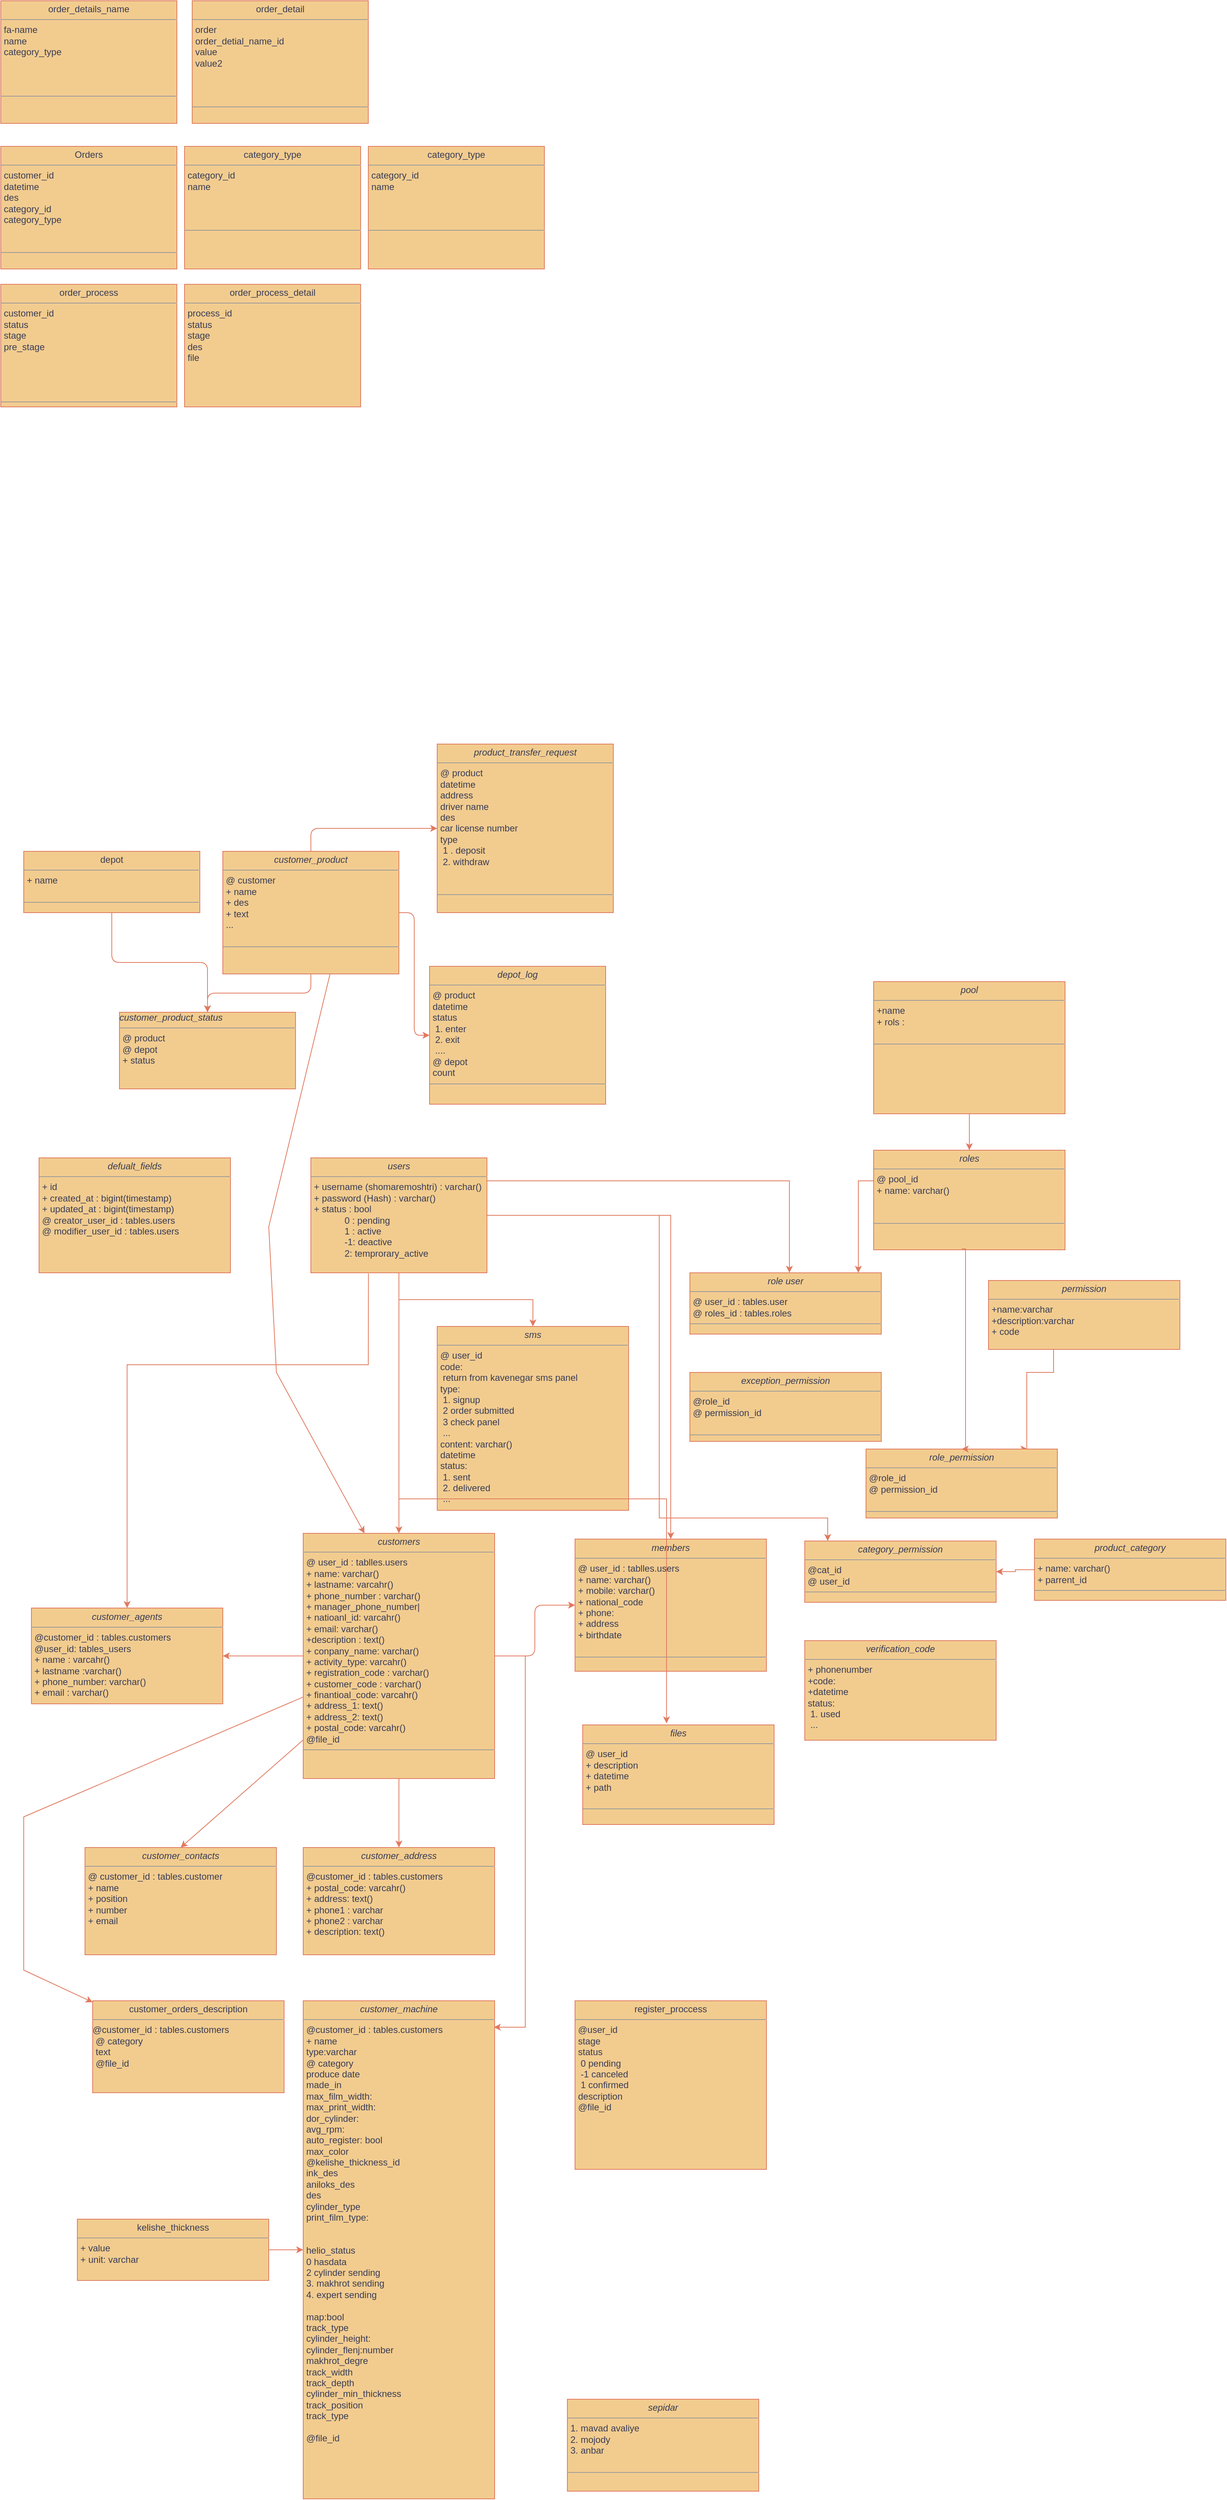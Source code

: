 <mxfile version="20.7.4" type="github">
  <diagram name="Page-1" id="c4acf3e9-155e-7222-9cf6-157b1a14988f">
    <mxGraphModel dx="933" dy="2577" grid="1" gridSize="10" guides="1" tooltips="1" connect="1" arrows="1" fold="1" page="1" pageScale="1" pageWidth="850" pageHeight="1100" math="0" shadow="0">
      <root>
        <mxCell id="0" />
        <mxCell id="1" parent="0" />
        <mxCell id="LeUKjiho_4eoz7yb3Qie-3" value="" style="edgeStyle=orthogonalEdgeStyle;rounded=0;orthogonalLoop=1;jettySize=auto;html=1;labelBackgroundColor=none;strokeColor=#E07A5F;fontColor=default;" parent="1" source="5d2195bd80daf111-18" target="LeUKjiho_4eoz7yb3Qie-2" edge="1">
          <mxGeometry relative="1" as="geometry" />
        </mxCell>
        <mxCell id="LeUKjiho_4eoz7yb3Qie-12" value="" style="edgeStyle=orthogonalEdgeStyle;rounded=0;orthogonalLoop=1;jettySize=auto;html=1;labelBackgroundColor=none;strokeColor=#E07A5F;fontColor=default;" parent="1" source="5d2195bd80daf111-18" target="LeUKjiho_4eoz7yb3Qie-8" edge="1">
          <mxGeometry relative="1" as="geometry" />
        </mxCell>
        <mxCell id="5d2195bd80daf111-18" value="&lt;p style=&quot;margin:0px;margin-top:4px;text-align:center;&quot;&gt;&lt;i&gt;users&lt;/i&gt;&lt;/p&gt;&lt;hr size=&quot;1&quot;&gt;&lt;p style=&quot;margin:0px;margin-left:4px;&quot;&gt;+ username (shomaremoshtri) : varchar()&amp;nbsp;&lt;br&gt;+ password (Hash) : varchar()&lt;/p&gt;&lt;p style=&quot;margin:0px;margin-left:4px;&quot;&gt;+ status : bool&lt;/p&gt;&lt;blockquote style=&quot;margin: 0 0 0 40px; border: none; padding: 0px;&quot;&gt;&lt;p style=&quot;margin:0px;margin-left:4px;&quot;&gt;0 : pending&lt;/p&gt;&lt;p style=&quot;margin:0px;margin-left:4px;&quot;&gt;1 : active&lt;/p&gt;&lt;p style=&quot;margin:0px;margin-left:4px;&quot;&gt;-1: deactive&lt;/p&gt;&lt;p style=&quot;margin:0px;margin-left:4px;&quot;&gt;2: temprorary_active&lt;/p&gt;&lt;/blockquote&gt;&lt;p style=&quot;margin:0px;margin-left:4px;&quot;&gt;&lt;br&gt;&lt;/p&gt;&lt;hr size=&quot;1&quot;&gt;&lt;p style=&quot;margin:0px;margin-left:4px;&quot;&gt;&lt;br&gt;&lt;/p&gt;" style="verticalAlign=top;align=left;overflow=fill;fontSize=12;fontFamily=Helvetica;html=1;rounded=0;shadow=0;comic=0;labelBackgroundColor=none;strokeWidth=1;fillColor=#F2CC8F;strokeColor=#E07A5F;fontColor=#393C56;" parent="1" vertex="1">
          <mxGeometry x="445" y="10" width="230" height="150" as="geometry" />
        </mxCell>
        <mxCell id="LeUKjiho_4eoz7yb3Qie-7" value="" style="edgeStyle=orthogonalEdgeStyle;rounded=0;orthogonalLoop=1;jettySize=auto;html=1;labelBackgroundColor=none;strokeColor=#E07A5F;fontColor=default;" parent="1" source="5d2195bd80daf111-18" target="LeUKjiho_4eoz7yb3Qie-5" edge="1">
          <mxGeometry relative="1" as="geometry">
            <Array as="points">
              <mxPoint x="1070" y="40" />
            </Array>
          </mxGeometry>
        </mxCell>
        <mxCell id="LeUKjiho_4eoz7yb3Qie-2" value="&lt;p style=&quot;margin:0px;margin-top:4px;text-align:center;&quot;&gt;&lt;i&gt;members&lt;/i&gt;&lt;/p&gt;&lt;hr size=&quot;1&quot;&gt;&lt;p style=&quot;margin:0px;margin-left:4px;&quot;&gt;@ user_id : tablles.users&lt;/p&gt;&lt;p style=&quot;margin:0px;margin-left:4px;&quot;&gt;+ name: varchar()&lt;/p&gt;&lt;p style=&quot;margin:0px;margin-left:4px;&quot;&gt;+ mobile: varchar()&lt;/p&gt;&lt;p style=&quot;margin:0px;margin-left:4px;&quot;&gt;+ national_code&lt;/p&gt;&lt;p style=&quot;margin:0px;margin-left:4px;&quot;&gt;+ phone:&lt;/p&gt;&lt;p style=&quot;margin:0px;margin-left:4px;&quot;&gt;+ address&lt;/p&gt;&lt;p style=&quot;margin:0px;margin-left:4px;&quot;&gt;+ birthdate&lt;/p&gt;&lt;p style=&quot;margin:0px;margin-left:4px;&quot;&gt;&lt;br&gt;&lt;/p&gt;&lt;hr size=&quot;1&quot;&gt;&lt;p style=&quot;margin:0px;margin-left:4px;&quot;&gt;&lt;br&gt;&lt;/p&gt;" style="verticalAlign=top;align=left;overflow=fill;fontSize=12;fontFamily=Helvetica;html=1;rounded=0;shadow=0;comic=0;labelBackgroundColor=none;strokeWidth=1;fillColor=#F2CC8F;strokeColor=#E07A5F;fontColor=#393C56;" parent="1" vertex="1">
          <mxGeometry x="790" y="507.5" width="250" height="172.5" as="geometry" />
        </mxCell>
        <mxCell id="LeUKjiho_4eoz7yb3Qie-6" value="" style="edgeStyle=orthogonalEdgeStyle;rounded=0;orthogonalLoop=1;jettySize=auto;html=1;labelBackgroundColor=none;strokeColor=#E07A5F;fontColor=default;" parent="1" source="LeUKjiho_4eoz7yb3Qie-4" target="LeUKjiho_4eoz7yb3Qie-5" edge="1">
          <mxGeometry relative="1" as="geometry">
            <Array as="points">
              <mxPoint x="1160" y="40" />
            </Array>
          </mxGeometry>
        </mxCell>
        <mxCell id="LeUKjiho_4eoz7yb3Qie-4" value="&lt;p style=&quot;margin:0px;margin-top:4px;text-align:center;&quot;&gt;&lt;i&gt;roles&lt;/i&gt;&lt;/p&gt;&lt;hr size=&quot;1&quot;&gt;&lt;p style=&quot;margin:0px;margin-left:4px;&quot;&gt;&lt;span style=&quot;background-color: initial;&quot;&gt;@ pool_id&lt;/span&gt;&lt;/p&gt;&lt;p style=&quot;margin:0px;margin-left:4px;&quot;&gt;&lt;span style=&quot;background-color: initial;&quot;&gt;+ name: varchar()&lt;/span&gt;&lt;/p&gt;&lt;p style=&quot;margin:0px;margin-left:4px;&quot;&gt;&lt;br&gt;&lt;/p&gt;&lt;p style=&quot;margin:0px;margin-left:4px;&quot;&gt;&lt;br&gt;&lt;/p&gt;&lt;hr size=&quot;1&quot;&gt;&lt;p style=&quot;margin:0px;margin-left:4px;&quot;&gt;&lt;br&gt;&lt;/p&gt;" style="verticalAlign=top;align=left;overflow=fill;fontSize=12;fontFamily=Helvetica;html=1;rounded=0;shadow=0;comic=0;labelBackgroundColor=none;strokeWidth=1;fillColor=#F2CC8F;strokeColor=#E07A5F;fontColor=#393C56;" parent="1" vertex="1">
          <mxGeometry x="1180" width="250" height="130" as="geometry" />
        </mxCell>
        <mxCell id="LeUKjiho_4eoz7yb3Qie-5" value="&lt;p style=&quot;margin:0px;margin-top:4px;text-align:center;&quot;&gt;&lt;i&gt;role user&lt;/i&gt;&lt;br&gt;&lt;/p&gt;&lt;hr size=&quot;1&quot;&gt;&lt;p style=&quot;margin:0px;margin-left:4px;&quot;&gt;&lt;span style=&quot;background-color: initial;&quot;&gt;@ user_id : tables.user&lt;/span&gt;&lt;/p&gt;&lt;p style=&quot;margin:0px;margin-left:4px;&quot;&gt;@ roles_id : tables.roles&lt;/p&gt;&lt;hr size=&quot;1&quot;&gt;&lt;p style=&quot;margin:0px;margin-left:4px;&quot;&gt;&lt;br&gt;&lt;/p&gt;" style="verticalAlign=top;align=left;overflow=fill;fontSize=12;fontFamily=Helvetica;html=1;rounded=0;shadow=0;comic=0;labelBackgroundColor=none;strokeWidth=1;fillColor=#F2CC8F;strokeColor=#E07A5F;fontColor=#393C56;" parent="1" vertex="1">
          <mxGeometry x="940" y="160" width="250" height="80" as="geometry" />
        </mxCell>
        <mxCell id="LeUKjiho_4eoz7yb3Qie-16" value="" style="edgeStyle=orthogonalEdgeStyle;rounded=0;orthogonalLoop=1;jettySize=auto;html=1;labelBackgroundColor=none;strokeColor=#E07A5F;fontColor=default;" parent="1" source="LeUKjiho_4eoz7yb3Qie-8" target="LeUKjiho_4eoz7yb3Qie-15" edge="1">
          <mxGeometry relative="1" as="geometry">
            <Array as="points">
              <mxPoint x="550" y="690" />
              <mxPoint x="550" y="690" />
            </Array>
          </mxGeometry>
        </mxCell>
        <mxCell id="KyQKxWbVQ__rG_zM9xuR-38" value="" style="edgeStyle=orthogonalEdgeStyle;orthogonalLoop=1;jettySize=auto;html=1;fontColor=default;labelBackgroundColor=none;strokeColor=#E07A5F;" parent="1" source="LeUKjiho_4eoz7yb3Qie-8" target="LeUKjiho_4eoz7yb3Qie-2" edge="1">
          <mxGeometry relative="1" as="geometry" />
        </mxCell>
        <mxCell id="LeUKjiho_4eoz7yb3Qie-8" value="&lt;p style=&quot;margin:0px;margin-top:4px;text-align:center;&quot;&gt;&lt;i&gt;customers&lt;/i&gt;&lt;/p&gt;&lt;hr size=&quot;1&quot;&gt;&lt;p style=&quot;margin:0px;margin-left:4px;&quot;&gt;@ user_id : tablles.users&lt;/p&gt;&lt;p style=&quot;margin:0px;margin-left:4px;&quot;&gt;+ name: varchar()&lt;/p&gt;&lt;p style=&quot;margin:0px;margin-left:4px;&quot;&gt;+ lastname: varcahr()&lt;/p&gt;&lt;p style=&quot;margin:0px;margin-left:4px;&quot;&gt;+ phone_number : varchar()&lt;/p&gt;&lt;p style=&quot;margin:0px;margin-left:4px;&quot;&gt;+ manager_phone_number|&lt;/p&gt;&lt;p style=&quot;margin:0px;margin-left:4px;&quot;&gt;+ natioanl_id: varcahr()&lt;/p&gt;&lt;p style=&quot;margin:0px;margin-left:4px;&quot;&gt;+ email: varchar()&lt;/p&gt;&lt;p style=&quot;margin:0px;margin-left:4px;&quot;&gt;+description : text()&lt;/p&gt;&lt;p style=&quot;margin:0px;margin-left:4px;&quot;&gt;+ conpany_name: varchar()&lt;/p&gt;&lt;p style=&quot;margin:0px;margin-left:4px;&quot;&gt;+ activity_type: varcahr()&lt;/p&gt;&lt;p style=&quot;margin:0px;margin-left:4px;&quot;&gt;+ registration_code : varchar()&lt;/p&gt;&lt;p style=&quot;margin:0px;margin-left:4px;&quot;&gt;+ customer_code : varchar()&lt;/p&gt;&lt;p style=&quot;margin:0px;margin-left:4px;&quot;&gt;+ finantioal_code: varcahr()&lt;/p&gt;&lt;p style=&quot;margin:0px;margin-left:4px;&quot;&gt;+ address_1: text()&lt;/p&gt;&lt;p style=&quot;margin:0px;margin-left:4px;&quot;&gt;+ address_2: text()&lt;br&gt;&lt;/p&gt;&lt;p style=&quot;margin:0px;margin-left:4px;&quot;&gt;+ postal_code: varcahr()&lt;/p&gt;&lt;p style=&quot;margin:0px;margin-left:4px;&quot;&gt;@file_id&lt;/p&gt;&lt;hr size=&quot;1&quot;&gt;&lt;p style=&quot;margin:0px;margin-left:4px;&quot;&gt;&lt;br&gt;&lt;/p&gt;" style="verticalAlign=top;align=left;overflow=fill;fontSize=12;fontFamily=Helvetica;html=1;rounded=0;shadow=0;comic=0;labelBackgroundColor=none;strokeWidth=1;fillColor=#F2CC8F;strokeColor=#E07A5F;fontColor=#393C56;" parent="1" vertex="1">
          <mxGeometry x="435" y="500" width="250" height="320" as="geometry" />
        </mxCell>
        <mxCell id="LeUKjiho_4eoz7yb3Qie-9" value="&lt;p style=&quot;margin:0px;margin-top:4px;text-align:center;&quot;&gt;&lt;i&gt;defualt_fields&lt;/i&gt;&lt;/p&gt;&lt;hr size=&quot;1&quot;&gt;&lt;p style=&quot;margin:0px;margin-left:4px;&quot;&gt;+ id&lt;/p&gt;&lt;p style=&quot;margin:0px;margin-left:4px;&quot;&gt;+ created_at : bigint(timestamp)&lt;/p&gt;&lt;p style=&quot;margin:0px;margin-left:4px;&quot;&gt;+ updated_at : bigint(timestamp)&lt;br&gt;&lt;/p&gt;&lt;p style=&quot;margin:0px;margin-left:4px;&quot;&gt;@ creator_user_id : tables.users&lt;br&gt;&lt;/p&gt;&lt;p style=&quot;margin:0px;margin-left:4px;&quot;&gt;@ modifier_user_id : tables.users&amp;nbsp;&lt;/p&gt;&lt;p style=&quot;margin:0px;margin-left:4px;&quot;&gt;&lt;br&gt;&lt;/p&gt;" style="verticalAlign=top;align=left;overflow=fill;fontSize=12;fontFamily=Helvetica;html=1;rounded=0;shadow=0;comic=0;labelBackgroundColor=none;strokeWidth=1;fillColor=#F2CC8F;strokeColor=#E07A5F;fontColor=#393C56;" parent="1" vertex="1">
          <mxGeometry x="90" y="10" width="250" height="150" as="geometry" />
        </mxCell>
        <mxCell id="LeUKjiho_4eoz7yb3Qie-11" value="&lt;p style=&quot;margin:0px;margin-top:4px;text-align:center;&quot;&gt;&lt;i&gt;customer_agents&lt;/i&gt;&lt;/p&gt;&lt;hr size=&quot;1&quot;&gt;&lt;p style=&quot;margin:0px;margin-left:4px;&quot;&gt;@customer_id : tables.customers&lt;/p&gt;&lt;p style=&quot;margin:0px;margin-left:4px;&quot;&gt;@user_id: tables_users&lt;/p&gt;&lt;p style=&quot;margin:0px;margin-left:4px;&quot;&gt;+ name : varcahr()&lt;/p&gt;&lt;p style=&quot;margin:0px;margin-left:4px;&quot;&gt;+ lastname :varchar()&lt;/p&gt;&lt;p style=&quot;margin:0px;margin-left:4px;&quot;&gt;+ phone_number: varchar()&lt;/p&gt;&lt;p style=&quot;margin:0px;margin-left:4px;&quot;&gt;+ email : varchar()&lt;/p&gt;&lt;p style=&quot;margin:0px;margin-left:4px;&quot;&gt;&lt;br&gt;&lt;/p&gt;&lt;p style=&quot;margin:0px;margin-left:4px;&quot;&gt;&lt;br&gt;&lt;/p&gt;" style="verticalAlign=top;align=left;overflow=fill;fontSize=12;fontFamily=Helvetica;html=1;rounded=0;shadow=0;comic=0;labelBackgroundColor=none;strokeWidth=1;fillColor=#F2CC8F;strokeColor=#E07A5F;fontColor=#393C56;" parent="1" vertex="1">
          <mxGeometry x="80" y="597.5" width="250" height="125" as="geometry" />
        </mxCell>
        <mxCell id="LeUKjiho_4eoz7yb3Qie-13" value="" style="endArrow=classic;html=1;rounded=0;exitX=0;exitY=0.5;exitDx=0;exitDy=0;entryX=1;entryY=0.5;entryDx=0;entryDy=0;labelBackgroundColor=none;strokeColor=#E07A5F;fontColor=default;" parent="1" source="LeUKjiho_4eoz7yb3Qie-8" target="LeUKjiho_4eoz7yb3Qie-11" edge="1">
          <mxGeometry width="50" height="50" relative="1" as="geometry">
            <mxPoint x="-20" y="340" as="sourcePoint" />
            <mxPoint x="30" y="290" as="targetPoint" />
          </mxGeometry>
        </mxCell>
        <mxCell id="LeUKjiho_4eoz7yb3Qie-14" value="" style="endArrow=classic;html=1;rounded=0;exitX=0.327;exitY=1.006;exitDx=0;exitDy=0;entryX=0.5;entryY=0;entryDx=0;entryDy=0;exitPerimeter=0;labelBackgroundColor=none;strokeColor=#E07A5F;fontColor=default;" parent="1" source="5d2195bd80daf111-18" target="LeUKjiho_4eoz7yb3Qie-11" edge="1">
          <mxGeometry width="50" height="50" relative="1" as="geometry">
            <mxPoint x="220" y="290" as="sourcePoint" />
            <mxPoint x="90" y="290" as="targetPoint" />
            <Array as="points">
              <mxPoint x="520" y="280" />
              <mxPoint x="360" y="280" />
              <mxPoint x="205" y="280" />
            </Array>
          </mxGeometry>
        </mxCell>
        <mxCell id="LeUKjiho_4eoz7yb3Qie-15" value="&lt;p style=&quot;margin:0px;margin-top:4px;text-align:center;&quot;&gt;&lt;i&gt;customer_address&lt;/i&gt;&lt;/p&gt;&lt;hr size=&quot;1&quot;&gt;&lt;p style=&quot;margin:0px;margin-left:4px;&quot;&gt;@customer_id : tables.customers&lt;/p&gt;&lt;p style=&quot;margin:0px;margin-left:4px;&quot;&gt;+ postal_code: varcahr()&lt;/p&gt;&lt;p style=&quot;margin:0px;margin-left:4px;&quot;&gt;+ address: text()&lt;/p&gt;&lt;p style=&quot;margin:0px;margin-left:4px;&quot;&gt;+ phone1 : varchar&lt;/p&gt;&lt;p style=&quot;margin:0px;margin-left:4px;&quot;&gt;+ phone2 : varchar&lt;/p&gt;&lt;p style=&quot;margin:0px;margin-left:4px;&quot;&gt;+ description: text()&lt;/p&gt;&lt;p style=&quot;margin:0px;margin-left:4px;&quot;&gt;&lt;br&gt;&lt;/p&gt;&lt;p style=&quot;margin:0px;margin-left:4px;&quot;&gt;&lt;br&gt;&lt;/p&gt;" style="verticalAlign=top;align=left;overflow=fill;fontSize=12;fontFamily=Helvetica;html=1;rounded=0;shadow=0;comic=0;labelBackgroundColor=none;strokeWidth=1;fillColor=#F2CC8F;strokeColor=#E07A5F;fontColor=#393C56;" parent="1" vertex="1">
          <mxGeometry x="435" y="910" width="250" height="140" as="geometry" />
        </mxCell>
        <mxCell id="KyQKxWbVQ__rG_zM9xuR-18" value="" style="edgeStyle=orthogonalEdgeStyle;rounded=0;orthogonalLoop=1;jettySize=auto;html=1;labelBackgroundColor=none;strokeColor=#E07A5F;fontColor=default;" parent="1" source="DL4aVCNYdHniSCz_PpIk-2" target="KyQKxWbVQ__rG_zM9xuR-17" edge="1">
          <mxGeometry relative="1" as="geometry" />
        </mxCell>
        <mxCell id="DL4aVCNYdHniSCz_PpIk-2" value="&lt;p style=&quot;margin:0px;margin-top:4px;text-align:center;&quot;&gt;&lt;i&gt;product_category&lt;/i&gt;&lt;/p&gt;&lt;hr size=&quot;1&quot;&gt;&lt;p style=&quot;margin:0px;margin-left:4px;&quot;&gt;&lt;span style=&quot;background-color: initial;&quot;&gt;+ name: varchar()&lt;/span&gt;&lt;/p&gt;&lt;p style=&quot;margin:0px;margin-left:4px;&quot;&gt;+ parrent_id&lt;/p&gt;&lt;hr size=&quot;1&quot;&gt;&lt;p style=&quot;margin:0px;margin-left:4px;&quot;&gt;&lt;br&gt;&lt;/p&gt;" style="verticalAlign=top;align=left;overflow=fill;fontSize=12;fontFamily=Helvetica;html=1;rounded=0;shadow=0;comic=0;labelBackgroundColor=none;strokeWidth=1;fillColor=#F2CC8F;strokeColor=#E07A5F;fontColor=#393C56;" parent="1" vertex="1">
          <mxGeometry x="1390" y="507.5" width="250" height="80" as="geometry" />
        </mxCell>
        <mxCell id="DL4aVCNYdHniSCz_PpIk-3" value="&lt;p style=&quot;margin:0px;margin-top:4px;text-align:center;&quot;&gt;&lt;i&gt;sepidar&lt;/i&gt;&lt;/p&gt;&lt;hr size=&quot;1&quot;&gt;&lt;p style=&quot;margin:0px;margin-left:4px;&quot;&gt;1. mavad avaliye&lt;/p&gt;&lt;p style=&quot;margin:0px;margin-left:4px;&quot;&gt;2. mojody&lt;/p&gt;&lt;p style=&quot;margin:0px;margin-left:4px;&quot;&gt;3. anbar&lt;/p&gt;&lt;p style=&quot;margin:0px;margin-left:4px;&quot;&gt;&lt;br&gt;&lt;/p&gt;&lt;hr size=&quot;1&quot;&gt;&lt;p style=&quot;margin:0px;margin-left:4px;&quot;&gt;&lt;br&gt;&lt;/p&gt;" style="verticalAlign=top;align=left;overflow=fill;fontSize=12;fontFamily=Helvetica;html=1;rounded=0;shadow=0;comic=0;labelBackgroundColor=none;strokeWidth=1;fillColor=#F2CC8F;fontColor=#393C56;strokeColor=#E07A5F;" parent="1" vertex="1">
          <mxGeometry x="780" y="1630" width="250" height="120" as="geometry" />
        </mxCell>
        <mxCell id="DL4aVCNYdHniSCz_PpIk-4" value="&lt;p style=&quot;margin:0px;margin-top:4px;text-align:center;&quot;&gt;&lt;i&gt;sms&lt;/i&gt;&lt;/p&gt;&lt;hr size=&quot;1&quot;&gt;&lt;p style=&quot;margin:0px;margin-left:4px;&quot;&gt;&lt;span style=&quot;background-color: initial;&quot;&gt;@ user_id&lt;/span&gt;&lt;/p&gt;&lt;p style=&quot;margin:0px;margin-left:4px;&quot;&gt;&lt;span style=&quot;background-color: initial;&quot;&gt;code:&amp;nbsp;&lt;/span&gt;&lt;br&gt;&lt;/p&gt;&lt;p style=&quot;margin:0px;margin-left:4px;&quot;&gt;&lt;span style=&quot;background-color: initial;&quot;&gt;&lt;span style=&quot;white-space: pre;&quot;&gt; &lt;/span&gt;return from kavenegar sms panel&lt;br&gt;&lt;/span&gt;&lt;/p&gt;&lt;p style=&quot;margin:0px;margin-left:4px;&quot;&gt;&lt;span style=&quot;background-color: initial;&quot;&gt;type:&amp;nbsp;&lt;/span&gt;&lt;/p&gt;&lt;p style=&quot;margin:0px;margin-left:4px;&quot;&gt;&lt;span style=&quot;background-color: initial;&quot;&gt;&lt;span style=&quot;white-space: pre;&quot;&gt; &lt;/span&gt;1. signup&lt;br&gt;&lt;/span&gt;&lt;/p&gt;&lt;p style=&quot;margin:0px;margin-left:4px;&quot;&gt;&lt;span style=&quot;background-color: initial;&quot;&gt;&lt;span style=&quot;white-space: pre;&quot;&gt; &lt;/span&gt;2 order submitted&lt;br&gt;&lt;/span&gt;&lt;/p&gt;&lt;p style=&quot;margin:0px;margin-left:4px;&quot;&gt;&lt;span style=&quot;background-color: initial;&quot;&gt;&lt;span style=&quot;white-space: pre;&quot;&gt; &lt;/span&gt;3 check panel&lt;br&gt;&lt;/span&gt;&lt;/p&gt;&lt;p style=&quot;margin:0px;margin-left:4px;&quot;&gt;&lt;span style=&quot;background-color: initial;&quot;&gt;&lt;span style=&quot;white-space: pre;&quot;&gt; &lt;/span&gt;...&lt;br&gt;&lt;/span&gt;&lt;/p&gt;&lt;p style=&quot;margin:0px;margin-left:4px;&quot;&gt;content: varchar()&lt;/p&gt;&lt;p style=&quot;margin:0px;margin-left:4px;&quot;&gt;datetime&lt;/p&gt;&lt;p style=&quot;margin:0px;margin-left:4px;&quot;&gt;status:&lt;/p&gt;&lt;p style=&quot;margin:0px;margin-left:4px;&quot;&gt;&lt;span style=&quot;white-space: pre;&quot;&gt; &lt;/span&gt;1. sent&lt;br&gt;&lt;/p&gt;&lt;p style=&quot;margin:0px;margin-left:4px;&quot;&gt;&lt;span style=&quot;white-space: pre;&quot;&gt; &lt;/span&gt;2. delivered&lt;br&gt;&lt;/p&gt;&lt;p style=&quot;margin:0px;margin-left:4px;&quot;&gt;&lt;span style=&quot;white-space: pre;&quot;&gt; &lt;/span&gt;...&lt;br&gt;&lt;/p&gt;&lt;p style=&quot;margin:0px;margin-left:4px;&quot;&gt;&lt;br&gt;&lt;/p&gt;&lt;p style=&quot;margin:0px;margin-left:4px;&quot;&gt;&lt;br&gt;&lt;/p&gt;&lt;p style=&quot;margin:0px;margin-left:4px;&quot;&gt;&lt;br&gt;&lt;/p&gt;&lt;hr size=&quot;1&quot;&gt;&lt;p style=&quot;margin:0px;margin-left:4px;&quot;&gt;&lt;br&gt;&lt;/p&gt;" style="verticalAlign=top;align=left;overflow=fill;fontSize=12;fontFamily=Helvetica;html=1;rounded=0;shadow=0;comic=0;labelBackgroundColor=none;strokeWidth=1;fillColor=#F2CC8F;strokeColor=#E07A5F;fontColor=#393C56;" parent="1" vertex="1">
          <mxGeometry x="610" y="230" width="250" height="240" as="geometry" />
        </mxCell>
        <mxCell id="DL4aVCNYdHniSCz_PpIk-5" value="&lt;p style=&quot;margin:0px;margin-top:4px;text-align:center;&quot;&gt;&lt;i&gt;customer_contacts&lt;/i&gt;&lt;/p&gt;&lt;hr size=&quot;1&quot;&gt;&lt;p style=&quot;margin:0px;margin-left:4px;&quot;&gt;@ customer_id : tables.customer&lt;/p&gt;&lt;p style=&quot;margin:0px;margin-left:4px;&quot;&gt;+ name&lt;/p&gt;&lt;p style=&quot;margin:0px;margin-left:4px;&quot;&gt;+ position&lt;/p&gt;&lt;p style=&quot;margin:0px;margin-left:4px;&quot;&gt;+ number&lt;/p&gt;&lt;p style=&quot;margin:0px;margin-left:4px;&quot;&gt;+ email&lt;/p&gt;&lt;p style=&quot;margin:0px;margin-left:4px;&quot;&gt;&lt;br&gt;&lt;/p&gt;" style="verticalAlign=top;align=left;overflow=fill;fontSize=12;fontFamily=Helvetica;html=1;rounded=0;shadow=0;comic=0;labelBackgroundColor=none;strokeWidth=1;fillColor=#F2CC8F;strokeColor=#E07A5F;fontColor=#393C56;" parent="1" vertex="1">
          <mxGeometry x="150" y="910" width="250" height="140" as="geometry" />
        </mxCell>
        <mxCell id="KyQKxWbVQ__rG_zM9xuR-1" value="" style="endArrow=classic;html=1;rounded=0;entryX=0.5;entryY=0;entryDx=0;entryDy=0;labelBackgroundColor=none;strokeColor=#E07A5F;fontColor=default;" parent="1" source="LeUKjiho_4eoz7yb3Qie-8" target="DL4aVCNYdHniSCz_PpIk-5" edge="1">
          <mxGeometry width="50" height="50" relative="1" as="geometry">
            <mxPoint x="375" y="770" as="sourcePoint" />
            <mxPoint x="270" y="770" as="targetPoint" />
          </mxGeometry>
        </mxCell>
        <mxCell id="KyQKxWbVQ__rG_zM9xuR-4" value="" style="edgeStyle=orthogonalEdgeStyle;rounded=0;orthogonalLoop=1;jettySize=auto;html=1;entryX=0.844;entryY=0;entryDx=0;entryDy=0;entryPerimeter=0;labelBackgroundColor=none;strokeColor=#E07A5F;fontColor=default;" parent="1" source="KyQKxWbVQ__rG_zM9xuR-2" target="KyQKxWbVQ__rG_zM9xuR-3" edge="1">
          <mxGeometry x="0.949" y="-30" relative="1" as="geometry">
            <Array as="points">
              <mxPoint x="1415" y="290" />
              <mxPoint x="1380" y="290" />
              <mxPoint x="1380" y="390" />
            </Array>
            <mxPoint as="offset" />
          </mxGeometry>
        </mxCell>
        <mxCell id="KyQKxWbVQ__rG_zM9xuR-2" value="&lt;p style=&quot;margin:0px;margin-top:4px;text-align:center;&quot;&gt;&lt;i&gt;permission&lt;/i&gt;&lt;/p&gt;&lt;hr size=&quot;1&quot;&gt;&lt;p style=&quot;margin:0px;margin-left:4px;&quot;&gt;+name:varchar&lt;/p&gt;&lt;p style=&quot;margin:0px;margin-left:4px;&quot;&gt;+description:varchar&lt;/p&gt;&lt;p style=&quot;margin:0px;margin-left:4px;&quot;&gt;+ code&lt;/p&gt;&lt;p style=&quot;margin:0px;margin-left:4px;&quot;&gt;&lt;br&gt;&lt;/p&gt;&lt;hr size=&quot;1&quot;&gt;&lt;p style=&quot;margin:0px;margin-left:4px;&quot;&gt;&lt;br&gt;&lt;/p&gt;" style="verticalAlign=top;align=left;overflow=fill;fontSize=12;fontFamily=Helvetica;html=1;rounded=0;shadow=0;comic=0;labelBackgroundColor=none;strokeWidth=1;fillColor=#F2CC8F;strokeColor=#E07A5F;fontColor=#393C56;" parent="1" vertex="1">
          <mxGeometry x="1330" y="170" width="250" height="90" as="geometry" />
        </mxCell>
        <mxCell id="KyQKxWbVQ__rG_zM9xuR-3" value="&lt;p style=&quot;margin:0px;margin-top:4px;text-align:center;&quot;&gt;&lt;i&gt;role_permission&lt;/i&gt;&lt;/p&gt;&lt;hr size=&quot;1&quot;&gt;&lt;p style=&quot;margin:0px;margin-left:4px;&quot;&gt;@role_id&lt;/p&gt;&lt;p style=&quot;margin:0px;margin-left:4px;&quot;&gt;@ permission_id&lt;/p&gt;&lt;p style=&quot;margin:0px;margin-left:4px;&quot;&gt;&lt;br&gt;&lt;/p&gt;&lt;hr size=&quot;1&quot;&gt;&lt;p style=&quot;margin:0px;margin-left:4px;&quot;&gt;&lt;br&gt;&lt;/p&gt;" style="verticalAlign=top;align=left;overflow=fill;fontSize=12;fontFamily=Helvetica;html=1;rounded=0;shadow=0;comic=0;labelBackgroundColor=none;strokeWidth=1;fillColor=#F2CC8F;strokeColor=#E07A5F;fontColor=#393C56;" parent="1" vertex="1">
          <mxGeometry x="1170" y="390" width="250" height="90" as="geometry" />
        </mxCell>
        <mxCell id="KyQKxWbVQ__rG_zM9xuR-7" value="" style="edgeStyle=orthogonalEdgeStyle;rounded=0;orthogonalLoop=1;jettySize=auto;html=1;exitX=0.46;exitY=0.991;exitDx=0;exitDy=0;exitPerimeter=0;entryX=0.5;entryY=0;entryDx=0;entryDy=0;labelBackgroundColor=none;strokeColor=#E07A5F;fontColor=default;" parent="1" source="LeUKjiho_4eoz7yb3Qie-4" target="KyQKxWbVQ__rG_zM9xuR-3" edge="1">
          <mxGeometry relative="1" as="geometry">
            <mxPoint x="1425" y="260" as="sourcePoint" />
            <mxPoint x="1265" y="350" as="targetPoint" />
            <Array as="points">
              <mxPoint x="1300" y="128" />
              <mxPoint x="1300" y="390" />
            </Array>
          </mxGeometry>
        </mxCell>
        <mxCell id="KyQKxWbVQ__rG_zM9xuR-10" value="" style="edgeStyle=orthogonalEdgeStyle;rounded=0;orthogonalLoop=1;jettySize=auto;html=1;labelBackgroundColor=none;strokeColor=#E07A5F;fontColor=default;" parent="1" source="KyQKxWbVQ__rG_zM9xuR-8" target="LeUKjiho_4eoz7yb3Qie-4" edge="1">
          <mxGeometry relative="1" as="geometry" />
        </mxCell>
        <mxCell id="KyQKxWbVQ__rG_zM9xuR-8" value="&lt;p style=&quot;margin:0px;margin-top:4px;text-align:center;&quot;&gt;&lt;i&gt;pool&lt;/i&gt;&lt;/p&gt;&lt;hr size=&quot;1&quot;&gt;&lt;p style=&quot;margin:0px;margin-left:4px;&quot;&gt;+name&lt;/p&gt;&lt;p style=&quot;margin:0px;margin-left:4px;&quot;&gt;+ rols :&amp;nbsp;&lt;/p&gt;&lt;p style=&quot;margin:0px;margin-left:4px;&quot;&gt;&lt;br&gt;&lt;/p&gt;&lt;hr size=&quot;1&quot;&gt;&lt;p style=&quot;margin:0px;margin-left:4px;&quot;&gt;&lt;br&gt;&lt;/p&gt;" style="verticalAlign=top;align=left;overflow=fill;fontSize=12;fontFamily=Helvetica;html=1;rounded=0;shadow=0;comic=0;labelBackgroundColor=none;strokeWidth=1;fillColor=#F2CC8F;strokeColor=#E07A5F;fontColor=#393C56;" parent="1" vertex="1">
          <mxGeometry x="1180" y="-220" width="250" height="172.5" as="geometry" />
        </mxCell>
        <mxCell id="KyQKxWbVQ__rG_zM9xuR-14" value="" style="edgeStyle=orthogonalEdgeStyle;rounded=0;orthogonalLoop=1;jettySize=auto;html=1;entryX=0.5;entryY=0;entryDx=0;entryDy=0;labelBackgroundColor=none;strokeColor=#E07A5F;fontColor=default;" parent="1" source="5d2195bd80daf111-18" target="DL4aVCNYdHniSCz_PpIk-4" edge="1">
          <mxGeometry relative="1" as="geometry">
            <mxPoint x="570" y="170" as="sourcePoint" />
            <mxPoint x="570" y="510" as="targetPoint" />
          </mxGeometry>
        </mxCell>
        <mxCell id="KyQKxWbVQ__rG_zM9xuR-15" value="&lt;p style=&quot;margin:0px;margin-top:4px;text-align:center;&quot;&gt;&lt;i&gt;verification_code&lt;/i&gt;&lt;/p&gt;&lt;hr size=&quot;1&quot;&gt;&lt;p style=&quot;margin:0px;margin-left:4px;&quot;&gt;+ phonenumber&lt;/p&gt;&lt;p style=&quot;margin:0px;margin-left:4px;&quot;&gt;+code:&lt;/p&gt;&lt;p style=&quot;margin:0px;margin-left:4px;&quot;&gt;+datetime&lt;/p&gt;&lt;p style=&quot;margin:0px;margin-left:4px;&quot;&gt;status:&lt;/p&gt;&lt;p style=&quot;margin:0px;margin-left:4px;&quot;&gt;&lt;span style=&quot;white-space: pre;&quot;&gt; &lt;/span&gt;1. used&lt;br&gt;&lt;/p&gt;&lt;p style=&quot;margin:0px;margin-left:4px;&quot;&gt;&lt;span style=&quot;white-space: pre;&quot;&gt; &lt;/span&gt;...&lt;br&gt;&lt;/p&gt;&lt;p style=&quot;margin:0px;margin-left:4px;&quot;&gt;&lt;br&gt;&lt;/p&gt;&lt;p style=&quot;margin:0px;margin-left:4px;&quot;&gt;&lt;br&gt;&lt;/p&gt;&lt;hr size=&quot;1&quot;&gt;&lt;p style=&quot;margin:0px;margin-left:4px;&quot;&gt;&lt;br&gt;&lt;/p&gt;" style="verticalAlign=top;align=left;overflow=fill;fontSize=12;fontFamily=Helvetica;html=1;rounded=0;shadow=0;comic=0;labelBackgroundColor=none;strokeWidth=1;fillColor=#F2CC8F;strokeColor=#E07A5F;fontColor=#393C56;" parent="1" vertex="1">
          <mxGeometry x="1090" y="640" width="250" height="130" as="geometry" />
        </mxCell>
        <mxCell id="KyQKxWbVQ__rG_zM9xuR-16" value="&lt;p style=&quot;margin:0px;margin-top:4px;text-align:center;&quot;&gt;&lt;i&gt;exception_permission&lt;/i&gt;&lt;/p&gt;&lt;hr size=&quot;1&quot;&gt;&lt;p style=&quot;margin:0px;margin-left:4px;&quot;&gt;@role_id&lt;/p&gt;&lt;p style=&quot;margin:0px;margin-left:4px;&quot;&gt;@ permission_id&lt;/p&gt;&lt;p style=&quot;margin:0px;margin-left:4px;&quot;&gt;&lt;br&gt;&lt;/p&gt;&lt;hr size=&quot;1&quot;&gt;&lt;p style=&quot;margin:0px;margin-left:4px;&quot;&gt;&lt;br&gt;&lt;/p&gt;" style="verticalAlign=top;align=left;overflow=fill;fontSize=12;fontFamily=Helvetica;html=1;rounded=0;shadow=0;comic=0;labelBackgroundColor=none;strokeWidth=1;fillColor=#F2CC8F;strokeColor=#E07A5F;fontColor=#393C56;" parent="1" vertex="1">
          <mxGeometry x="940" y="290" width="250" height="90" as="geometry" />
        </mxCell>
        <mxCell id="KyQKxWbVQ__rG_zM9xuR-17" value="&lt;p style=&quot;margin:0px;margin-top:4px;text-align:center;&quot;&gt;&lt;i&gt;category_permission&lt;/i&gt;&lt;/p&gt;&lt;hr size=&quot;1&quot;&gt;&lt;p style=&quot;margin:0px;margin-left:4px;&quot;&gt;@cat_id&lt;/p&gt;&lt;p style=&quot;margin:0px;margin-left:4px;&quot;&gt;@ user_id&lt;/p&gt;&lt;hr size=&quot;1&quot;&gt;&lt;p style=&quot;margin:0px;margin-left:4px;&quot;&gt;&lt;br&gt;&lt;/p&gt;" style="verticalAlign=top;align=left;overflow=fill;fontSize=12;fontFamily=Helvetica;html=1;rounded=0;shadow=0;comic=0;labelBackgroundColor=none;strokeWidth=1;fillColor=#F2CC8F;fontColor=#393C56;strokeColor=#E07A5F;" parent="1" vertex="1">
          <mxGeometry x="1090" y="510" width="250" height="80" as="geometry" />
        </mxCell>
        <mxCell id="KyQKxWbVQ__rG_zM9xuR-19" value="" style="edgeStyle=orthogonalEdgeStyle;rounded=0;orthogonalLoop=1;jettySize=auto;html=1;entryX=0.12;entryY=0;entryDx=0;entryDy=0;entryPerimeter=0;labelBackgroundColor=none;strokeColor=#E07A5F;fontColor=default;" parent="1" source="5d2195bd80daf111-18" target="KyQKxWbVQ__rG_zM9xuR-17" edge="1">
          <mxGeometry relative="1" as="geometry">
            <mxPoint x="685" y="95.059" as="sourcePoint" />
            <mxPoint x="925" y="517.5" as="targetPoint" />
            <Array as="points">
              <mxPoint x="900" y="85" />
              <mxPoint x="900" y="480" />
              <mxPoint x="1120" y="480" />
            </Array>
          </mxGeometry>
        </mxCell>
        <mxCell id="KyQKxWbVQ__rG_zM9xuR-26" value="" style="edgeStyle=orthogonalEdgeStyle;orthogonalLoop=1;jettySize=auto;html=1;labelBackgroundColor=none;strokeColor=#E07A5F;fontColor=default;" parent="1" source="KyQKxWbVQ__rG_zM9xuR-20" target="KyQKxWbVQ__rG_zM9xuR-21" edge="1">
          <mxGeometry relative="1" as="geometry" />
        </mxCell>
        <mxCell id="KyQKxWbVQ__rG_zM9xuR-20" value="&lt;p style=&quot;margin:0px;margin-top:4px;text-align:center;&quot;&gt;depot&lt;/p&gt;&lt;hr size=&quot;1&quot;&gt;&lt;p style=&quot;margin:0px;margin-left:4px;&quot;&gt;+ name&lt;/p&gt;&lt;p style=&quot;margin:0px;margin-left:4px;&quot;&gt;&lt;br&gt;&lt;/p&gt;&lt;hr size=&quot;1&quot;&gt;&lt;p style=&quot;margin:0px;margin-left:4px;&quot;&gt;&lt;br&gt;&lt;/p&gt;" style="verticalAlign=top;align=left;overflow=fill;fontSize=12;fontFamily=Helvetica;html=1;rounded=0;shadow=0;comic=0;labelBackgroundColor=none;strokeWidth=1;fillColor=#F2CC8F;strokeColor=#E07A5F;fontColor=#393C56;" parent="1" vertex="1">
          <mxGeometry x="70" y="-390" width="230" height="80" as="geometry" />
        </mxCell>
        <mxCell id="KyQKxWbVQ__rG_zM9xuR-21" value="&lt;i style=&quot;border-color: var(--border-color); text-align: center;&quot;&gt;customer_&lt;i style=&quot;background-color: initial;&quot;&gt;product_status&lt;/i&gt;&lt;br&gt;&lt;/i&gt;&lt;hr size=&quot;1&quot;&gt;&lt;p style=&quot;margin:0px;margin-left:4px;&quot;&gt;@ product&lt;/p&gt;&lt;p style=&quot;margin:0px;margin-left:4px;&quot;&gt;@ depot&lt;/p&gt;&lt;p style=&quot;margin:0px;margin-left:4px;&quot;&gt;&lt;/p&gt;&lt;p style=&quot;margin:0px;margin-left:4px;&quot;&gt;+ status&lt;/p&gt;" style="verticalAlign=top;align=left;overflow=fill;fontSize=12;fontFamily=Helvetica;html=1;rounded=0;shadow=0;comic=0;labelBackgroundColor=none;strokeWidth=1;fillColor=#F2CC8F;strokeColor=#E07A5F;fontColor=#393C56;" parent="1" vertex="1">
          <mxGeometry x="195" y="-180" width="230" height="100" as="geometry" />
        </mxCell>
        <mxCell id="KyQKxWbVQ__rG_zM9xuR-22" value="&lt;p style=&quot;margin:0px;margin-top:4px;text-align:center;&quot;&gt;&lt;i&gt;files&lt;/i&gt;&lt;/p&gt;&lt;hr size=&quot;1&quot;&gt;&lt;p style=&quot;margin:0px;margin-left:4px;&quot;&gt;@ user_id&lt;/p&gt;&lt;p style=&quot;margin:0px;margin-left:4px;&quot;&gt;+ description&lt;/p&gt;&lt;p style=&quot;margin:0px;margin-left:4px;&quot;&gt;+ datetime&lt;/p&gt;&lt;p style=&quot;margin:0px;margin-left:4px;&quot;&gt;+ path&lt;/p&gt;&lt;p style=&quot;margin:0px;margin-left:4px;&quot;&gt;&lt;br&gt;&lt;/p&gt;&lt;hr size=&quot;1&quot;&gt;&lt;p style=&quot;margin:0px;margin-left:4px;&quot;&gt;&lt;br&gt;&lt;/p&gt;" style="verticalAlign=top;align=left;overflow=fill;fontSize=12;fontFamily=Helvetica;html=1;rounded=0;shadow=0;comic=0;labelBackgroundColor=none;strokeWidth=1;fillColor=#F2CC8F;strokeColor=#E07A5F;fontColor=#393C56;" parent="1" vertex="1">
          <mxGeometry x="800" y="750" width="250" height="130" as="geometry" />
        </mxCell>
        <mxCell id="KyQKxWbVQ__rG_zM9xuR-23" value="" style="edgeStyle=orthogonalEdgeStyle;rounded=0;orthogonalLoop=1;jettySize=auto;html=1;exitX=0.5;exitY=1;exitDx=0;exitDy=0;entryX=0.438;entryY=-0.015;entryDx=0;entryDy=0;entryPerimeter=0;labelBackgroundColor=none;strokeColor=#E07A5F;fontColor=default;" parent="1" source="5d2195bd80daf111-18" target="KyQKxWbVQ__rG_zM9xuR-22" edge="1">
          <mxGeometry relative="1" as="geometry">
            <mxPoint x="570" y="170" as="sourcePoint" />
            <mxPoint x="750" y="660" as="targetPoint" />
          </mxGeometry>
        </mxCell>
        <mxCell id="KyQKxWbVQ__rG_zM9xuR-28" value="" style="edgeStyle=orthogonalEdgeStyle;orthogonalLoop=1;jettySize=auto;html=1;labelBackgroundColor=none;strokeColor=#E07A5F;fontColor=default;" parent="1" source="KyQKxWbVQ__rG_zM9xuR-24" target="KyQKxWbVQ__rG_zM9xuR-21" edge="1">
          <mxGeometry relative="1" as="geometry" />
        </mxCell>
        <mxCell id="KyQKxWbVQ__rG_zM9xuR-31" value="" style="edgeStyle=orthogonalEdgeStyle;orthogonalLoop=1;jettySize=auto;html=1;labelBackgroundColor=none;strokeColor=#E07A5F;fontColor=default;" parent="1" source="KyQKxWbVQ__rG_zM9xuR-24" target="KyQKxWbVQ__rG_zM9xuR-30" edge="1">
          <mxGeometry relative="1" as="geometry" />
        </mxCell>
        <mxCell id="KyQKxWbVQ__rG_zM9xuR-24" value="&lt;p style=&quot;margin:0px;margin-top:4px;text-align:center;&quot;&gt;&lt;i&gt;customer_product&lt;/i&gt;&lt;/p&gt;&lt;hr size=&quot;1&quot;&gt;&lt;p style=&quot;margin:0px;margin-left:4px;&quot;&gt;@ customer&lt;/p&gt;&lt;p style=&quot;margin:0px;margin-left:4px;&quot;&gt;+ name&lt;/p&gt;&lt;p style=&quot;margin:0px;margin-left:4px;&quot;&gt;+ des&lt;/p&gt;&lt;p style=&quot;margin:0px;margin-left:4px;&quot;&gt;+ text&lt;/p&gt;&lt;p style=&quot;margin:0px;margin-left:4px;&quot;&gt;...&lt;/p&gt;&lt;p style=&quot;margin:0px;margin-left:4px;&quot;&gt;&lt;br&gt;&lt;/p&gt;&lt;hr size=&quot;1&quot;&gt;&lt;p style=&quot;margin:0px;margin-left:4px;&quot;&gt;&lt;br&gt;&lt;/p&gt;" style="verticalAlign=top;align=left;overflow=fill;fontSize=12;fontFamily=Helvetica;html=1;rounded=0;shadow=0;comic=0;labelBackgroundColor=none;strokeWidth=1;fillColor=#F2CC8F;strokeColor=#E07A5F;fontColor=#393C56;" parent="1" vertex="1">
          <mxGeometry x="330" y="-390" width="230" height="160" as="geometry" />
        </mxCell>
        <mxCell id="KyQKxWbVQ__rG_zM9xuR-29" value="" style="endArrow=classic;html=1;rounded=0;exitX=0.609;exitY=1;exitDx=0;exitDy=0;entryX=0.32;entryY=0;entryDx=0;entryDy=0;exitPerimeter=0;entryPerimeter=0;labelBackgroundColor=none;strokeColor=#E07A5F;fontColor=default;" parent="1" source="KyQKxWbVQ__rG_zM9xuR-24" target="LeUKjiho_4eoz7yb3Qie-8" edge="1">
          <mxGeometry width="50" height="50" relative="1" as="geometry">
            <mxPoint x="530.21" y="170.9" as="sourcePoint" />
            <mxPoint x="215" y="607.5" as="targetPoint" />
            <Array as="points">
              <mxPoint x="390" y="100" />
              <mxPoint x="400" y="290" />
            </Array>
          </mxGeometry>
        </mxCell>
        <mxCell id="KyQKxWbVQ__rG_zM9xuR-30" value="&lt;p style=&quot;margin:0px;margin-top:4px;text-align:center;&quot;&gt;&lt;i&gt;depot_log&lt;/i&gt;&lt;/p&gt;&lt;hr size=&quot;1&quot;&gt;&lt;p style=&quot;margin:0px;margin-left:4px;&quot;&gt;@ product&lt;/p&gt;&lt;p style=&quot;margin:0px;margin-left:4px;&quot;&gt;datetime&lt;/p&gt;&lt;p style=&quot;margin:0px;margin-left:4px;&quot;&gt;status&lt;/p&gt;&lt;p style=&quot;margin:0px;margin-left:4px;&quot;&gt;&lt;span style=&quot;white-space: pre;&quot;&gt; &lt;/span&gt;1. enter&lt;br&gt;&lt;/p&gt;&lt;p style=&quot;margin:0px;margin-left:4px;&quot;&gt;&lt;span style=&quot;white-space: pre;&quot;&gt; &lt;/span&gt;2. exit&lt;br&gt;&lt;/p&gt;&lt;p style=&quot;margin:0px;margin-left:4px;&quot;&gt;&lt;span style=&quot;white-space: pre;&quot;&gt; &lt;/span&gt;....&lt;br&gt;&lt;/p&gt;&lt;p style=&quot;margin:0px;margin-left:4px;&quot;&gt;@ depot&lt;/p&gt;&lt;p style=&quot;margin:0px;margin-left:4px;&quot;&gt;count&lt;/p&gt;&lt;hr size=&quot;1&quot;&gt;&lt;p style=&quot;margin:0px;margin-left:4px;&quot;&gt;&lt;br&gt;&lt;/p&gt;" style="verticalAlign=top;align=left;overflow=fill;fontSize=12;fontFamily=Helvetica;html=1;rounded=0;shadow=0;comic=0;labelBackgroundColor=none;strokeWidth=1;fillColor=#F2CC8F;strokeColor=#E07A5F;fontColor=#393C56;" parent="1" vertex="1">
          <mxGeometry x="600" y="-240" width="230" height="180" as="geometry" />
        </mxCell>
        <mxCell id="KyQKxWbVQ__rG_zM9xuR-32" value="&lt;p style=&quot;margin:0px;margin-top:4px;text-align:center;&quot;&gt;&lt;i&gt;product_transfer_request&lt;/i&gt;&lt;/p&gt;&lt;hr size=&quot;1&quot;&gt;&lt;p style=&quot;margin:0px;margin-left:4px;&quot;&gt;@ product&lt;/p&gt;&lt;p style=&quot;margin:0px;margin-left:4px;&quot;&gt;datetime&lt;/p&gt;&lt;p style=&quot;margin:0px;margin-left:4px;&quot;&gt;address&lt;/p&gt;&lt;p style=&quot;margin:0px;margin-left:4px;&quot;&gt;driver name&lt;/p&gt;&lt;p style=&quot;margin:0px;margin-left:4px;&quot;&gt;des&lt;/p&gt;&lt;p style=&quot;margin:0px;margin-left:4px;&quot;&gt;car license number&lt;/p&gt;&lt;p style=&quot;margin:0px;margin-left:4px;&quot;&gt;type&lt;/p&gt;&lt;p style=&quot;margin:0px;margin-left:4px;&quot;&gt;&lt;span style=&quot;white-space: pre;&quot;&gt; &lt;/span&gt;1 . deposit&lt;br&gt;&lt;/p&gt;&lt;p style=&quot;margin:0px;margin-left:4px;&quot;&gt;&lt;span style=&quot;white-space: pre;&quot;&gt; &lt;/span&gt;2. withdraw&lt;br&gt;&lt;/p&gt;&lt;p style=&quot;margin:0px;margin-left:4px;&quot;&gt;&lt;br&gt;&lt;/p&gt;&lt;p style=&quot;margin:0px;margin-left:4px;&quot;&gt;&lt;br&gt;&lt;/p&gt;&lt;hr size=&quot;1&quot;&gt;&lt;p style=&quot;margin:0px;margin-left:4px;&quot;&gt;&lt;br&gt;&lt;/p&gt;" style="verticalAlign=top;align=left;overflow=fill;fontSize=12;fontFamily=Helvetica;html=1;rounded=0;shadow=0;comic=0;labelBackgroundColor=none;strokeWidth=1;fillColor=#F2CC8F;strokeColor=#E07A5F;fontColor=#393C56;" parent="1" vertex="1">
          <mxGeometry x="610" y="-530" width="230" height="220" as="geometry" />
        </mxCell>
        <mxCell id="KyQKxWbVQ__rG_zM9xuR-33" value="" style="edgeStyle=orthogonalEdgeStyle;orthogonalLoop=1;jettySize=auto;html=1;exitX=0.5;exitY=0;exitDx=0;exitDy=0;labelBackgroundColor=none;strokeColor=#E07A5F;fontColor=default;" parent="1" source="KyQKxWbVQ__rG_zM9xuR-24" target="KyQKxWbVQ__rG_zM9xuR-32" edge="1">
          <mxGeometry x="-1" y="225" relative="1" as="geometry">
            <mxPoint x="353" y="-490" as="sourcePoint" />
            <mxPoint x="498" y="-390" as="targetPoint" />
            <mxPoint x="-120" y="35" as="offset" />
          </mxGeometry>
        </mxCell>
        <mxCell id="KyQKxWbVQ__rG_zM9xuR-34" value="&lt;p style=&quot;margin:0px;margin-top:4px;text-align:center;&quot;&gt;&lt;i&gt;customer_machine&lt;/i&gt;&lt;/p&gt;&lt;hr size=&quot;1&quot;&gt;&lt;p style=&quot;margin:0px;margin-left:4px;&quot;&gt;@customer_id : tables.customers&lt;/p&gt;&lt;p style=&quot;margin:0px;margin-left:4px;&quot;&gt;+ name&lt;/p&gt;&lt;p style=&quot;margin:0px;margin-left:4px;&quot;&gt;type:varchar&lt;/p&gt;&lt;p style=&quot;margin:0px;margin-left:4px;&quot;&gt;@ category&lt;/p&gt;&lt;p style=&quot;margin:0px;margin-left:4px;&quot;&gt;produce date&lt;/p&gt;&lt;p style=&quot;margin:0px;margin-left:4px;&quot;&gt;made_in&lt;/p&gt;&lt;p style=&quot;margin:0px;margin-left:4px;&quot;&gt;max_film_width:&lt;/p&gt;&lt;p style=&quot;margin:0px;margin-left:4px;&quot;&gt;max_print_width:&lt;/p&gt;&lt;p style=&quot;margin:0px;margin-left:4px;&quot;&gt;dor_cylinder:&lt;/p&gt;&lt;p style=&quot;margin:0px;margin-left:4px;&quot;&gt;avg_rpm:&lt;/p&gt;&lt;p style=&quot;margin:0px;margin-left:4px;&quot;&gt;auto_register: bool&lt;/p&gt;&lt;p style=&quot;margin:0px;margin-left:4px;&quot;&gt;max_color&lt;/p&gt;&lt;p style=&quot;margin:0px;margin-left:4px;&quot;&gt;@kelishe_thickness_id&lt;/p&gt;&lt;p style=&quot;margin:0px;margin-left:4px;&quot;&gt;ink_des&lt;/p&gt;&lt;p style=&quot;margin:0px;margin-left:4px;&quot;&gt;aniloks_des&lt;/p&gt;&lt;p style=&quot;margin:0px;margin-left:4px;&quot;&gt;des&lt;/p&gt;&lt;p style=&quot;margin:0px;margin-left:4px;&quot;&gt;cylinder_type&lt;br&gt;&lt;/p&gt;&lt;p style=&quot;margin:0px;margin-left:4px;&quot;&gt;print_film_type:&lt;/p&gt;&lt;p style=&quot;margin:0px;margin-left:4px;&quot;&gt;&lt;br&gt;&lt;/p&gt;&lt;p style=&quot;margin:0px;margin-left:4px;&quot;&gt;&lt;br&gt;&lt;/p&gt;&lt;p style=&quot;margin:0px;margin-left:4px;&quot;&gt;helio_status&lt;/p&gt;&lt;p style=&quot;margin:0px;margin-left:4px;&quot;&gt;0 hasdata&lt;/p&gt;&lt;p style=&quot;margin:0px;margin-left:4px;&quot;&gt;&lt;span style=&quot;&quot;&gt; &lt;/span&gt;2&amp;nbsp;cylinder sending&lt;br&gt;&lt;/p&gt;&lt;p style=&quot;margin:0px;margin-left:4px;&quot;&gt;3. makhrot sending&lt;/p&gt;&lt;p style=&quot;margin:0px;margin-left:4px;&quot;&gt;4. expert sending&lt;/p&gt;&lt;p style=&quot;margin:0px;margin-left:4px;&quot;&gt;&lt;br&gt;&lt;/p&gt;&lt;p style=&quot;margin:0px;margin-left:4px;&quot;&gt;map:bool&lt;/p&gt;&lt;p style=&quot;margin:0px;margin-left:4px;&quot;&gt;track_type&lt;/p&gt;&lt;p style=&quot;margin:0px;margin-left:4px;&quot;&gt;cylinder_height:&lt;/p&gt;&lt;p style=&quot;margin:0px;margin-left:4px;&quot;&gt;cylinder_flenj:number&lt;/p&gt;&lt;p style=&quot;margin:0px;margin-left:4px;&quot;&gt;makhrot_degre&lt;/p&gt;&lt;p style=&quot;margin:0px;margin-left:4px;&quot;&gt;track_width&lt;/p&gt;&lt;p style=&quot;margin:0px;margin-left:4px;&quot;&gt;track_depth&lt;/p&gt;&lt;p style=&quot;margin:0px;margin-left:4px;&quot;&gt;cylinder_min_thickness&lt;/p&gt;&lt;p style=&quot;margin:0px;margin-left:4px;&quot;&gt;track_position&lt;/p&gt;&lt;p style=&quot;margin:0px;margin-left:4px;&quot;&gt;track_type&lt;/p&gt;&lt;p style=&quot;margin:0px;margin-left:4px;&quot;&gt;&lt;br&gt;&lt;/p&gt;&lt;p style=&quot;margin:0px;margin-left:4px;&quot;&gt;@file_id&lt;/p&gt;&lt;p style=&quot;margin:0px;margin-left:4px;&quot;&gt;&lt;font color=&quot;#ff3333&quot;&gt;&lt;br&gt;&lt;/font&gt;&lt;/p&gt;&lt;p style=&quot;margin:0px;margin-left:4px;&quot;&gt;&lt;br&gt;&lt;/p&gt;&lt;p style=&quot;margin:0px;margin-left:4px;&quot;&gt;&lt;br&gt;&lt;/p&gt;" style="verticalAlign=top;align=left;overflow=fill;fontSize=12;fontFamily=Helvetica;html=1;rounded=0;shadow=0;comic=0;labelBackgroundColor=none;strokeWidth=1;fillColor=#F2CC8F;strokeColor=#E07A5F;fontColor=#393C56;" parent="1" vertex="1">
          <mxGeometry x="435" y="1110" width="250" height="650" as="geometry" />
        </mxCell>
        <mxCell id="KyQKxWbVQ__rG_zM9xuR-37" value="" style="edgeStyle=orthogonalEdgeStyle;orthogonalLoop=1;jettySize=auto;html=1;fontColor=default;labelBackgroundColor=none;strokeColor=#E07A5F;" parent="1" source="KyQKxWbVQ__rG_zM9xuR-35" target="KyQKxWbVQ__rG_zM9xuR-34" edge="1">
          <mxGeometry relative="1" as="geometry" />
        </mxCell>
        <mxCell id="KyQKxWbVQ__rG_zM9xuR-35" value="&lt;p style=&quot;margin:0px;margin-top:4px;text-align:center;&quot;&gt;&lt;span style=&quot;text-align: left;&quot;&gt;kelishe_thickness&lt;/span&gt;&lt;br&gt;&lt;/p&gt;&lt;hr size=&quot;1&quot;&gt;&lt;p style=&quot;margin:0px;margin-left:4px;&quot;&gt;+ value&lt;/p&gt;&lt;p style=&quot;margin:0px;margin-left:4px;&quot;&gt;+ unit: varchar&lt;/p&gt;&lt;p style=&quot;margin:0px;margin-left:4px;&quot;&gt;&lt;br&gt;&lt;/p&gt;&lt;p style=&quot;margin:0px;margin-left:4px;&quot;&gt;&lt;br&gt;&lt;/p&gt;&lt;p style=&quot;margin:0px;margin-left:4px;&quot;&gt;&lt;br&gt;&lt;/p&gt;" style="verticalAlign=top;align=left;overflow=fill;fontSize=12;fontFamily=Helvetica;html=1;rounded=0;shadow=0;comic=0;labelBackgroundColor=none;strokeWidth=1;fillColor=#F2CC8F;strokeColor=#E07A5F;fontColor=#393C56;" parent="1" vertex="1">
          <mxGeometry x="140" y="1395" width="250" height="80" as="geometry" />
        </mxCell>
        <mxCell id="KyQKxWbVQ__rG_zM9xuR-36" value="&lt;p style=&quot;margin:0px;margin-top:4px;text-align:center;&quot;&gt;&lt;span style=&quot;text-align: left;&quot;&gt;customer_orders_description&lt;/span&gt;&lt;br&gt;&lt;/p&gt;&lt;hr size=&quot;1&quot;&gt;@customer_id : tables.customers&lt;p style=&quot;margin:0px;margin-left:4px;&quot;&gt;@ category&lt;/p&gt;&lt;p style=&quot;margin:0px;margin-left:4px;&quot;&gt;text&lt;/p&gt;&lt;p style=&quot;margin:0px;margin-left:4px;&quot;&gt;@file_id&lt;/p&gt;&lt;p style=&quot;margin:0px;margin-left:4px;&quot;&gt;&lt;br&gt;&lt;/p&gt;&lt;p style=&quot;margin:0px;margin-left:4px;&quot;&gt;&lt;br&gt;&lt;/p&gt;&lt;p style=&quot;margin:0px;margin-left:4px;&quot;&gt;&lt;br&gt;&lt;/p&gt;&lt;p style=&quot;margin:0px;margin-left:4px;&quot;&gt;&lt;br&gt;&lt;/p&gt;" style="verticalAlign=top;align=left;overflow=fill;fontSize=12;fontFamily=Helvetica;html=1;rounded=0;shadow=0;comic=0;labelBackgroundColor=none;strokeWidth=1;fillColor=#F2CC8F;strokeColor=#E07A5F;fontColor=#393C56;" parent="1" vertex="1">
          <mxGeometry x="160" y="1110" width="250" height="120" as="geometry" />
        </mxCell>
        <mxCell id="DgGBR98k1oFo95lyy3TB-2" value="" style="edgeStyle=orthogonalEdgeStyle;rounded=0;orthogonalLoop=1;jettySize=auto;html=1;entryX=0.996;entryY=0.053;entryDx=0;entryDy=0;entryPerimeter=0;labelBackgroundColor=none;strokeColor=#E07A5F;fontColor=default;" parent="1" source="LeUKjiho_4eoz7yb3Qie-8" target="KyQKxWbVQ__rG_zM9xuR-34" edge="1">
          <mxGeometry relative="1" as="geometry">
            <Array as="points">
              <mxPoint x="725" y="660" />
              <mxPoint x="725" y="1144" />
            </Array>
            <mxPoint x="650" y="890" as="sourcePoint" />
            <mxPoint x="724.7" y="1140" as="targetPoint" />
          </mxGeometry>
        </mxCell>
        <mxCell id="DgGBR98k1oFo95lyy3TB-3" value="" style="endArrow=classic;html=1;rounded=0;labelBackgroundColor=none;strokeColor=#E07A5F;fontColor=default;" parent="1" source="LeUKjiho_4eoz7yb3Qie-8" target="KyQKxWbVQ__rG_zM9xuR-36" edge="1">
          <mxGeometry width="50" height="50" relative="1" as="geometry">
            <mxPoint x="330" y="749.999" as="sourcePoint" />
            <mxPoint x="170" y="890.35" as="targetPoint" />
            <Array as="points">
              <mxPoint x="70" y="870" />
              <mxPoint x="70" y="1070" />
            </Array>
          </mxGeometry>
        </mxCell>
        <mxCell id="DgGBR98k1oFo95lyy3TB-4" value="&lt;p style=&quot;margin:0px;margin-top:4px;text-align:center;&quot;&gt;&lt;span style=&quot;text-align: left;&quot;&gt;register_proccess&lt;/span&gt;&lt;br&gt;&lt;/p&gt;&lt;hr size=&quot;1&quot;&gt;&lt;p style=&quot;margin:0px;margin-left:4px;&quot;&gt;@user_id&lt;/p&gt;&lt;p style=&quot;margin:0px;margin-left:4px;&quot;&gt;stage&lt;/p&gt;&lt;p style=&quot;margin:0px;margin-left:4px;&quot;&gt;status&lt;/p&gt;&lt;p style=&quot;margin:0px;margin-left:4px;&quot;&gt;&lt;span style=&quot;white-space: pre;&quot;&gt; &lt;/span&gt;0 pending&lt;/p&gt;&lt;p style=&quot;margin:0px;margin-left:4px;&quot;&gt;&lt;span style=&quot;white-space: pre;&quot;&gt; &lt;/span&gt;-1&amp;nbsp;canceled&lt;br&gt;&lt;/p&gt;&lt;p style=&quot;margin:0px;margin-left:4px;&quot;&gt;&lt;span style=&quot;white-space: pre;&quot;&gt; &lt;/span&gt;1 confirmed&lt;br&gt;&lt;/p&gt;&lt;p style=&quot;margin:0px;margin-left:4px;&quot;&gt;description&lt;/p&gt;&lt;p style=&quot;margin:0px;margin-left:4px;&quot;&gt;@file_id&lt;/p&gt;&lt;p style=&quot;margin:0px;margin-left:4px;&quot;&gt;&lt;br&gt;&lt;/p&gt;&lt;p style=&quot;margin:0px;margin-left:4px;&quot;&gt;&lt;span style=&quot;white-space: pre;&quot;&gt; &lt;/span&gt;&lt;br&gt;&lt;/p&gt;&lt;p style=&quot;margin:0px;margin-left:4px;&quot;&gt;&lt;br&gt;&lt;/p&gt;&lt;p style=&quot;margin:0px;margin-left:4px;&quot;&gt;&lt;br&gt;&lt;/p&gt;&lt;p style=&quot;margin:0px;margin-left:4px;&quot;&gt;&lt;br&gt;&lt;/p&gt;&lt;p style=&quot;margin:0px;margin-left:4px;&quot;&gt;&lt;br&gt;&lt;/p&gt;" style="verticalAlign=top;align=left;overflow=fill;fontSize=12;fontFamily=Helvetica;html=1;rounded=0;shadow=0;comic=0;labelBackgroundColor=none;strokeWidth=1;fillColor=#F2CC8F;strokeColor=#E07A5F;fontColor=#393C56;" parent="1" vertex="1">
          <mxGeometry x="790" y="1110" width="250" height="220" as="geometry" />
        </mxCell>
        <mxCell id="_iKHT0nh5hYC8rrNbx1B-1" value="&lt;p style=&quot;margin:0px;margin-top:4px;text-align:center;&quot;&gt;Orders&lt;/p&gt;&lt;hr size=&quot;1&quot;&gt;&lt;p style=&quot;margin:0px;margin-left:4px;&quot;&gt;customer_id&lt;/p&gt;&lt;p style=&quot;margin:0px;margin-left:4px;&quot;&gt;datetime&lt;/p&gt;&lt;p style=&quot;margin:0px;margin-left:4px;&quot;&gt;des&lt;/p&gt;&lt;p style=&quot;margin:0px;margin-left:4px;&quot;&gt;category_id&lt;/p&gt;&lt;p style=&quot;margin:0px;margin-left:4px;&quot;&gt;category_type&lt;/p&gt;&lt;p style=&quot;margin:0px;margin-left:4px;&quot;&gt;&lt;br&gt;&lt;/p&gt;&lt;p style=&quot;margin:0px;margin-left:4px;&quot;&gt;&lt;br&gt;&lt;/p&gt;&lt;hr size=&quot;1&quot;&gt;&lt;p style=&quot;margin:0px;margin-left:4px;&quot;&gt;&lt;br&gt;&lt;/p&gt;" style="verticalAlign=top;align=left;overflow=fill;fontSize=12;fontFamily=Helvetica;html=1;rounded=0;shadow=0;comic=0;labelBackgroundColor=none;strokeWidth=1;fillColor=#F2CC8F;strokeColor=#E07A5F;fontColor=#393C56;" vertex="1" parent="1">
          <mxGeometry x="40" y="-1310" width="230" height="160" as="geometry" />
        </mxCell>
        <mxCell id="_iKHT0nh5hYC8rrNbx1B-2" value="&lt;p style=&quot;margin:0px;margin-top:4px;text-align:center;&quot;&gt;category_type&lt;/p&gt;&lt;hr size=&quot;1&quot;&gt;&lt;p style=&quot;margin:0px;margin-left:4px;&quot;&gt;category_id&lt;/p&gt;&lt;p style=&quot;margin:0px;margin-left:4px;&quot;&gt;name&lt;/p&gt;&lt;p style=&quot;margin:0px;margin-left:4px;&quot;&gt;&lt;br&gt;&lt;/p&gt;&lt;p style=&quot;margin:0px;margin-left:4px;&quot;&gt;&lt;br&gt;&lt;/p&gt;&lt;p style=&quot;margin:0px;margin-left:4px;&quot;&gt;&lt;br&gt;&lt;/p&gt;&lt;hr size=&quot;1&quot;&gt;&lt;p style=&quot;margin:0px;margin-left:4px;&quot;&gt;&lt;br&gt;&lt;/p&gt;" style="verticalAlign=top;align=left;overflow=fill;fontSize=12;fontFamily=Helvetica;html=1;rounded=0;shadow=0;comic=0;labelBackgroundColor=none;strokeWidth=1;fillColor=#F2CC8F;strokeColor=#E07A5F;fontColor=#393C56;" vertex="1" parent="1">
          <mxGeometry x="280" y="-1310" width="230" height="160" as="geometry" />
        </mxCell>
        <mxCell id="_iKHT0nh5hYC8rrNbx1B-3" value="&lt;p style=&quot;margin:0px;margin-top:4px;text-align:center;&quot;&gt;category_type&lt;/p&gt;&lt;hr size=&quot;1&quot;&gt;&lt;p style=&quot;margin:0px;margin-left:4px;&quot;&gt;category_id&lt;/p&gt;&lt;p style=&quot;margin:0px;margin-left:4px;&quot;&gt;name&lt;/p&gt;&lt;p style=&quot;margin:0px;margin-left:4px;&quot;&gt;&lt;br&gt;&lt;/p&gt;&lt;p style=&quot;margin:0px;margin-left:4px;&quot;&gt;&lt;br&gt;&lt;/p&gt;&lt;p style=&quot;margin:0px;margin-left:4px;&quot;&gt;&lt;br&gt;&lt;/p&gt;&lt;hr size=&quot;1&quot;&gt;&lt;p style=&quot;margin:0px;margin-left:4px;&quot;&gt;&lt;br&gt;&lt;/p&gt;" style="verticalAlign=top;align=left;overflow=fill;fontSize=12;fontFamily=Helvetica;html=1;rounded=0;shadow=0;comic=0;labelBackgroundColor=none;strokeWidth=1;fillColor=#F2CC8F;strokeColor=#E07A5F;fontColor=#393C56;" vertex="1" parent="1">
          <mxGeometry x="520" y="-1310" width="230" height="160" as="geometry" />
        </mxCell>
        <mxCell id="_iKHT0nh5hYC8rrNbx1B-4" value="&lt;p style=&quot;margin:0px;margin-top:4px;text-align:center;&quot;&gt;order_details_name&lt;/p&gt;&lt;hr size=&quot;1&quot;&gt;&lt;p style=&quot;margin:0px;margin-left:4px;&quot;&gt;fa-name&lt;/p&gt;&lt;p style=&quot;margin:0px;margin-left:4px;&quot;&gt;name&lt;/p&gt;&lt;p style=&quot;margin:0px;margin-left:4px;&quot;&gt;category_type&lt;/p&gt;&lt;p style=&quot;margin:0px;margin-left:4px;&quot;&gt;&lt;br&gt;&lt;/p&gt;&lt;p style=&quot;margin:0px;margin-left:4px;&quot;&gt;&lt;br&gt;&lt;/p&gt;&lt;p style=&quot;margin:0px;margin-left:4px;&quot;&gt;&lt;br&gt;&lt;/p&gt;&lt;hr size=&quot;1&quot;&gt;&lt;p style=&quot;margin:0px;margin-left:4px;&quot;&gt;&lt;br&gt;&lt;/p&gt;" style="verticalAlign=top;align=left;overflow=fill;fontSize=12;fontFamily=Helvetica;html=1;rounded=0;shadow=0;comic=0;labelBackgroundColor=none;strokeWidth=1;fillColor=#F2CC8F;strokeColor=#E07A5F;fontColor=#393C56;" vertex="1" parent="1">
          <mxGeometry x="40" y="-1500" width="230" height="160" as="geometry" />
        </mxCell>
        <mxCell id="_iKHT0nh5hYC8rrNbx1B-5" value="&lt;p style=&quot;margin:0px;margin-top:4px;text-align:center;&quot;&gt;order_detail&lt;/p&gt;&lt;hr size=&quot;1&quot;&gt;&lt;p style=&quot;margin:0px;margin-left:4px;&quot;&gt;order&lt;/p&gt;&lt;p style=&quot;margin:0px;margin-left:4px;&quot;&gt;order_detial_name_id&lt;/p&gt;&lt;p style=&quot;margin:0px;margin-left:4px;&quot;&gt;value&lt;/p&gt;&lt;p style=&quot;margin:0px;margin-left:4px;&quot;&gt;value2&lt;/p&gt;&lt;p style=&quot;margin:0px;margin-left:4px;&quot;&gt;&lt;br&gt;&lt;/p&gt;&lt;p style=&quot;margin:0px;margin-left:4px;&quot;&gt;&lt;br&gt;&lt;/p&gt;&lt;p style=&quot;margin:0px;margin-left:4px;&quot;&gt;&lt;br&gt;&lt;/p&gt;&lt;hr size=&quot;1&quot;&gt;&lt;p style=&quot;margin:0px;margin-left:4px;&quot;&gt;&lt;br&gt;&lt;/p&gt;" style="verticalAlign=top;align=left;overflow=fill;fontSize=12;fontFamily=Helvetica;html=1;rounded=0;shadow=0;comic=0;labelBackgroundColor=none;strokeWidth=1;fillColor=#F2CC8F;strokeColor=#E07A5F;fontColor=#393C56;" vertex="1" parent="1">
          <mxGeometry x="290" y="-1500" width="230" height="160" as="geometry" />
        </mxCell>
        <mxCell id="_iKHT0nh5hYC8rrNbx1B-6" value="&lt;p style=&quot;margin:0px;margin-top:4px;text-align:center;&quot;&gt;order_process&lt;/p&gt;&lt;hr size=&quot;1&quot;&gt;&lt;p style=&quot;margin:0px;margin-left:4px;&quot;&gt;customer_id&lt;/p&gt;&lt;p style=&quot;margin:0px;margin-left:4px;&quot;&gt;status&lt;/p&gt;&lt;p style=&quot;margin:0px;margin-left:4px;&quot;&gt;stage&lt;/p&gt;&lt;p style=&quot;margin:0px;margin-left:4px;&quot;&gt;pre_stage&lt;/p&gt;&lt;p style=&quot;margin:0px;margin-left:4px;&quot;&gt;&lt;br&gt;&lt;/p&gt;&lt;p style=&quot;margin:0px;margin-left:4px;&quot;&gt;&lt;br&gt;&lt;/p&gt;&lt;p style=&quot;margin:0px;margin-left:4px;&quot;&gt;&lt;br&gt;&lt;/p&gt;&lt;p style=&quot;margin:0px;margin-left:4px;&quot;&gt;&lt;br&gt;&lt;/p&gt;&lt;hr size=&quot;1&quot;&gt;&lt;p style=&quot;margin:0px;margin-left:4px;&quot;&gt;&lt;br&gt;&lt;/p&gt;" style="verticalAlign=top;align=left;overflow=fill;fontSize=12;fontFamily=Helvetica;html=1;rounded=0;shadow=0;comic=0;labelBackgroundColor=none;strokeWidth=1;fillColor=#F2CC8F;strokeColor=#E07A5F;fontColor=#393C56;" vertex="1" parent="1">
          <mxGeometry x="40" y="-1130" width="230" height="160" as="geometry" />
        </mxCell>
        <mxCell id="_iKHT0nh5hYC8rrNbx1B-7" value="&lt;p style=&quot;margin:0px;margin-top:4px;text-align:center;&quot;&gt;order_process_detail&lt;/p&gt;&lt;hr size=&quot;1&quot;&gt;&lt;p style=&quot;margin:0px;margin-left:4px;&quot;&gt;process_id&lt;/p&gt;&lt;p style=&quot;margin:0px;margin-left:4px;&quot;&gt;status&lt;/p&gt;&lt;p style=&quot;margin:0px;margin-left:4px;&quot;&gt;stage&lt;/p&gt;&lt;p style=&quot;margin:0px;margin-left:4px;&quot;&gt;des&lt;/p&gt;&lt;p style=&quot;margin:0px;margin-left:4px;&quot;&gt;file&lt;/p&gt;&lt;p style=&quot;margin:0px;margin-left:4px;&quot;&gt;&lt;br&gt;&lt;/p&gt;&lt;p style=&quot;margin:0px;margin-left:4px;&quot;&gt;&lt;br&gt;&lt;/p&gt;&lt;p style=&quot;margin:0px;margin-left:4px;&quot;&gt;&lt;br&gt;&lt;/p&gt;&lt;p style=&quot;margin:0px;margin-left:4px;&quot;&gt;&lt;br&gt;&lt;/p&gt;&lt;hr size=&quot;1&quot;&gt;&lt;p style=&quot;margin:0px;margin-left:4px;&quot;&gt;&lt;br&gt;&lt;/p&gt;" style="verticalAlign=top;align=left;overflow=fill;fontSize=12;fontFamily=Helvetica;html=1;rounded=0;shadow=0;comic=0;labelBackgroundColor=none;strokeWidth=1;fillColor=#F2CC8F;strokeColor=#E07A5F;fontColor=#393C56;" vertex="1" parent="1">
          <mxGeometry x="280" y="-1130" width="230" height="160" as="geometry" />
        </mxCell>
      </root>
    </mxGraphModel>
  </diagram>
</mxfile>
